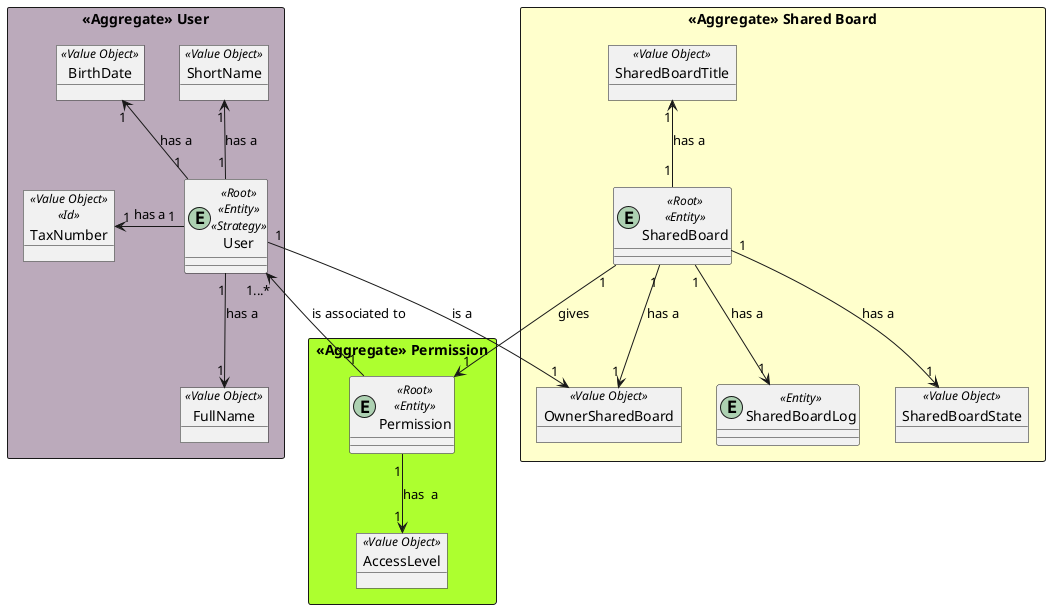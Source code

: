 @startuml
'https://plantuml.com/class-diagram

rectangle "<<Aggregate>> User" #bbaabb{

    entity User<<Root>><<Entity>><<Strategy>>
    object BirthDate<<Value Object>>
    object TaxNumber<<Value Object>><<Id>>
    object FullName<<Value Object>>
    object ShortName<<Value Object>>

    User"1" -up-> "1"BirthDate : has a
    User"1" -left-> "1"TaxNumber : has a
    User"1" --> "1" FullName : has a
    User "1" -up->"1"ShortName : has a
}




rectangle "<<Aggregate>> Shared Board" #business{

    entity SharedBoard<<Root>><<Entity>>
    entity SharedBoardLog<<Entity>>
    object OwnerSharedBoard <<Value Object>>
    object SharedBoardTitle <<Value Object>>

    object SharedBoardState <<Value Object>>


    SharedBoard"1"-->"1"OwnerSharedBoard: has a
    SharedBoard"1"-up->"1"SharedBoardTitle : has a
    SharedBoard"1"-->"1" SharedBoardLog : has a
    SharedBoard"1"-->"1" SharedBoardState : has a

    User"1"->"1"OwnerSharedBoard: is a



}



rectangle "<<Aggregate>> Permission" #greenyellow{

    entity Permission<<Root>><<Entity>>
    object AccessLevel<<Value Object>>
    Permission"1"-->"1"AccessLevel :  has  a
}

    SharedBoard"1"-->"1"Permission : gives
    Permission "1"-up->"1...*" User : is associated to


@enduml